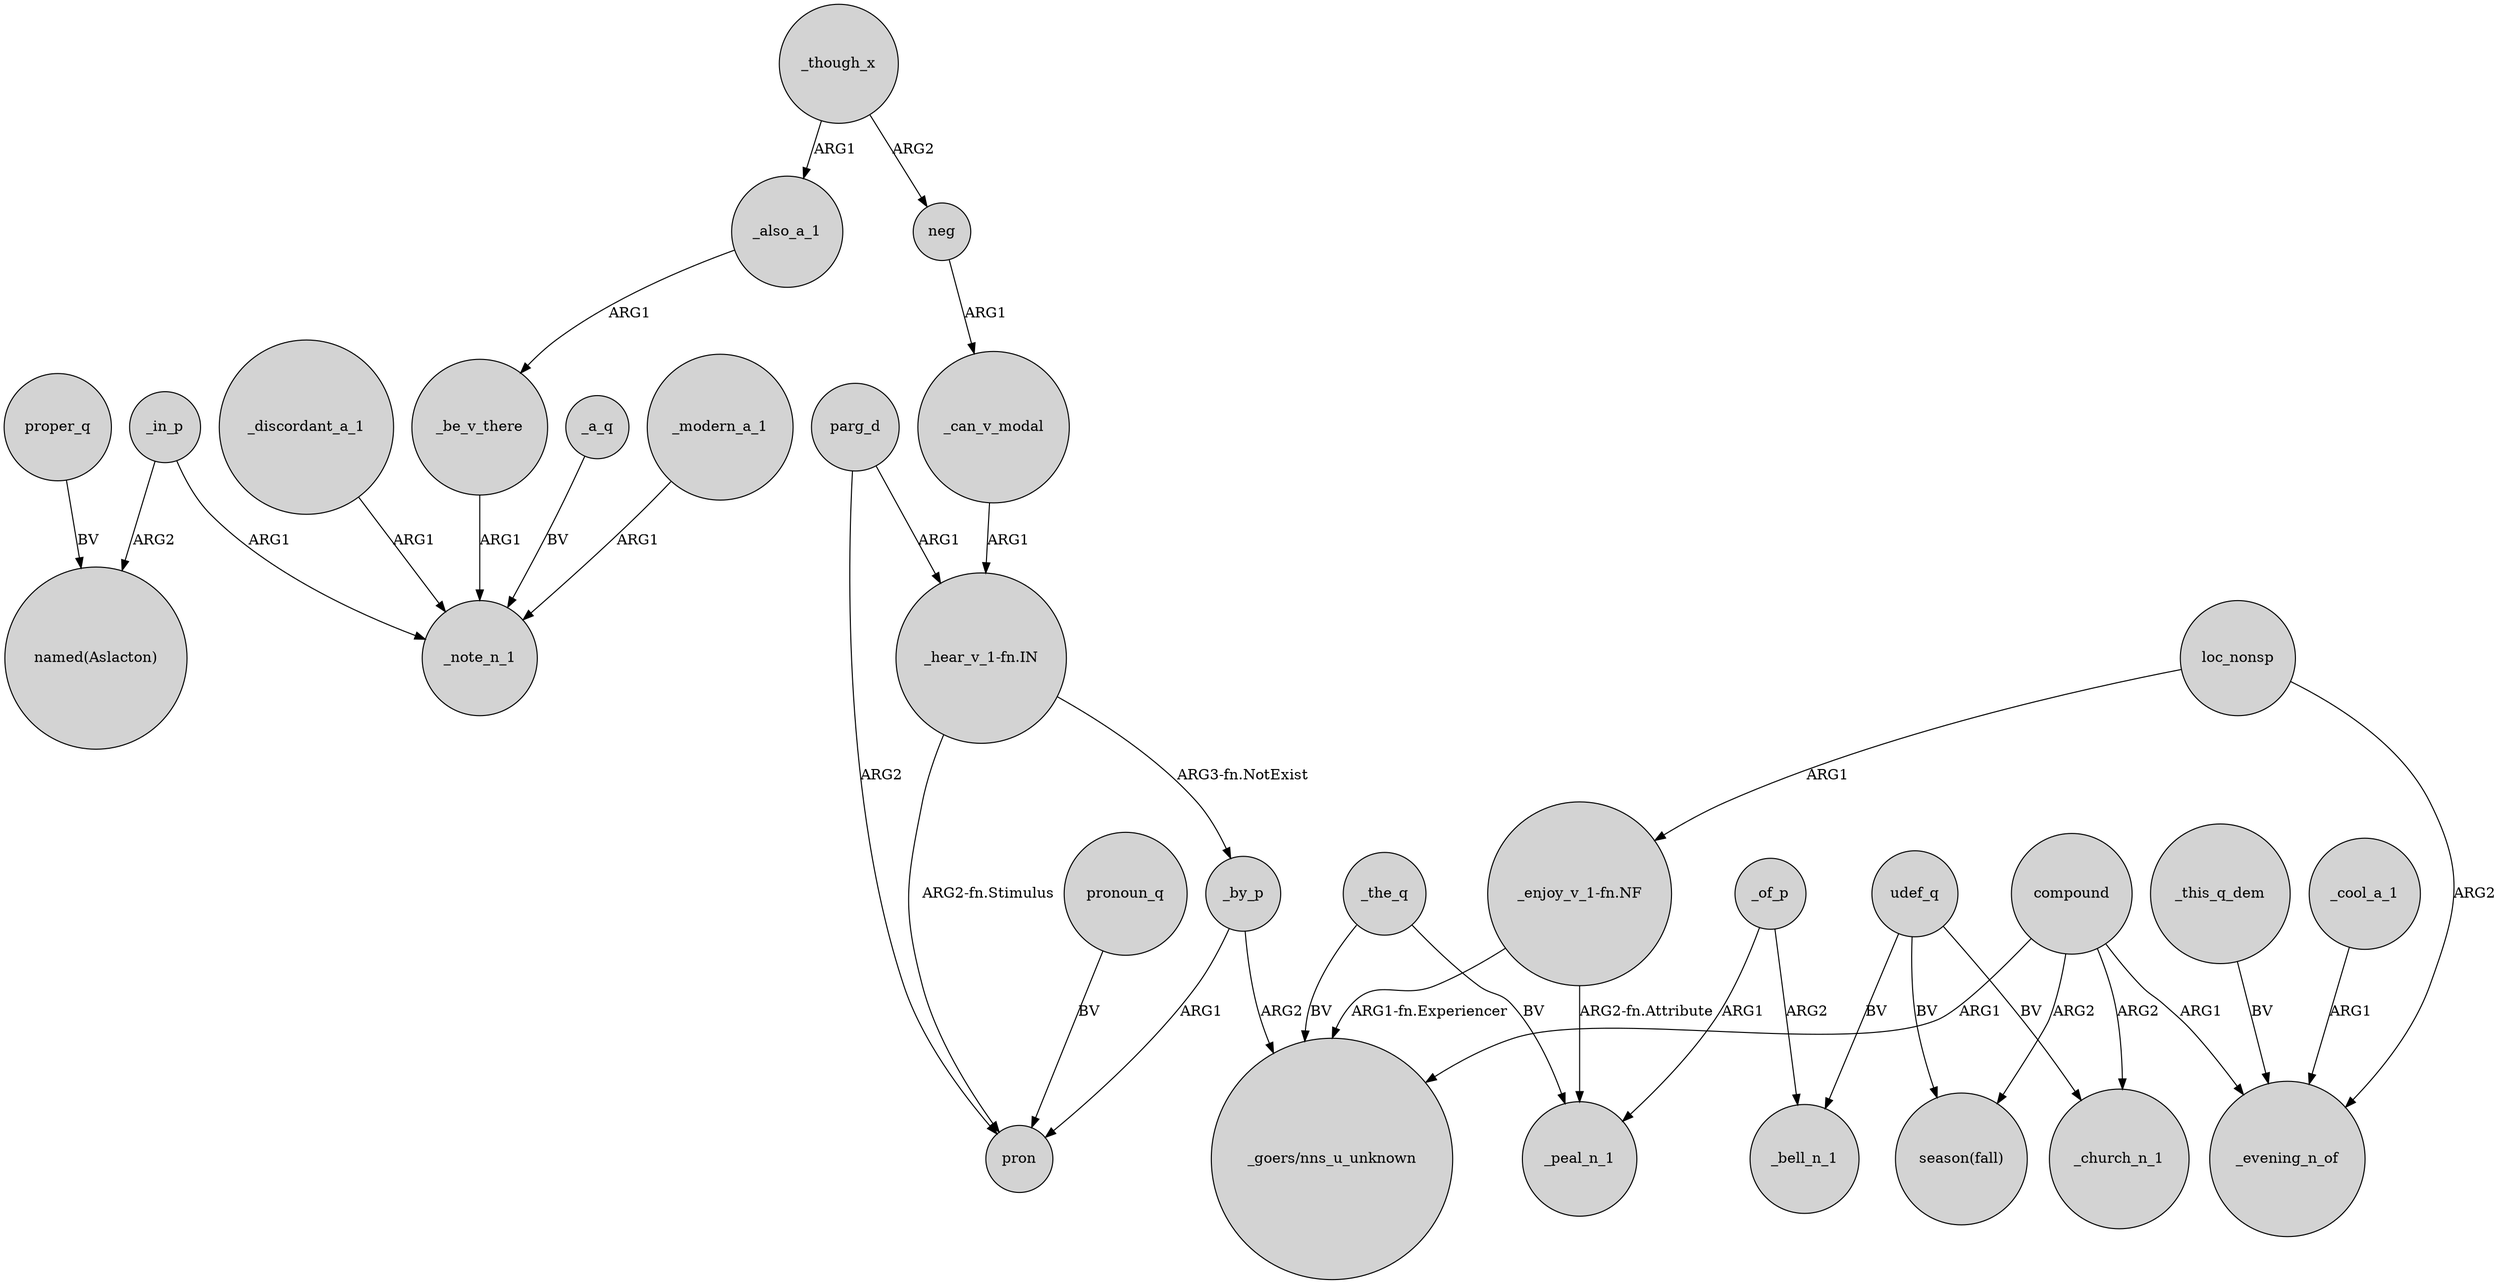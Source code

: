 digraph {
	node [shape=circle style=filled]
	proper_q -> "named(Aslacton)" [label=BV]
	"_enjoy_v_1-fn.NF" -> "_goers/nns_u_unknown" [label="ARG1-fn.Experiencer"]
	udef_q -> _bell_n_1 [label=BV]
	_in_p -> "named(Aslacton)" [label=ARG2]
	_in_p -> _note_n_1 [label=ARG1]
	compound -> _church_n_1 [label=ARG2]
	loc_nonsp -> _evening_n_of [label=ARG2]
	"_hear_v_1-fn.IN" -> pron [label="ARG2-fn.Stimulus"]
	_of_p -> _bell_n_1 [label=ARG2]
	parg_d -> "_hear_v_1-fn.IN" [label=ARG1]
	_discordant_a_1 -> _note_n_1 [label=ARG1]
	"_enjoy_v_1-fn.NF" -> _peal_n_1 [label="ARG2-fn.Attribute"]
	_can_v_modal -> "_hear_v_1-fn.IN" [label=ARG1]
	_though_x -> neg [label=ARG2]
	_this_q_dem -> _evening_n_of [label=BV]
	_also_a_1 -> _be_v_there [label=ARG1]
	_a_q -> _note_n_1 [label=BV]
	compound -> "season(fall)" [label=ARG2]
	parg_d -> pron [label=ARG2]
	_the_q -> _peal_n_1 [label=BV]
	pronoun_q -> pron [label=BV]
	_cool_a_1 -> _evening_n_of [label=ARG1]
	_be_v_there -> _note_n_1 [label=ARG1]
	udef_q -> "season(fall)" [label=BV]
	_modern_a_1 -> _note_n_1 [label=ARG1]
	_by_p -> pron [label=ARG1]
	_though_x -> _also_a_1 [label=ARG1]
	_of_p -> _peal_n_1 [label=ARG1]
	_by_p -> "_goers/nns_u_unknown" [label=ARG2]
	compound -> "_goers/nns_u_unknown" [label=ARG1]
	_the_q -> "_goers/nns_u_unknown" [label=BV]
	compound -> _evening_n_of [label=ARG1]
	udef_q -> _church_n_1 [label=BV]
	loc_nonsp -> "_enjoy_v_1-fn.NF" [label=ARG1]
	"_hear_v_1-fn.IN" -> _by_p [label="ARG3-fn.NotExist"]
	neg -> _can_v_modal [label=ARG1]
}
